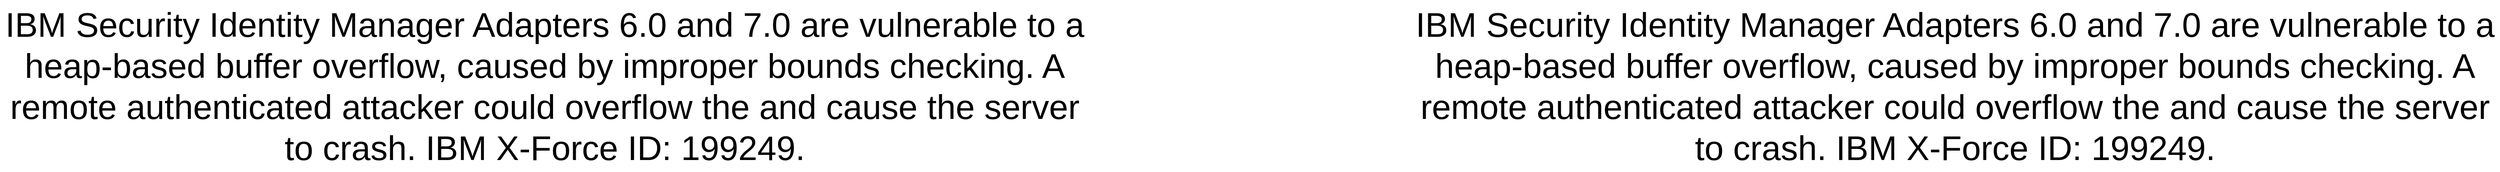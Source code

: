 <mxfile>
    <diagram id="O-mQP_ZHf2wh6EsdOWU3" name="Page-1">
        <mxGraphModel dx="2973" dy="1826" grid="1" gridSize="10" guides="1" tooltips="1" connect="1" arrows="1" fold="1" page="1" pageScale="1" pageWidth="827" pageHeight="1169" math="0" shadow="0">
            <root>
                <mxCell id="0"/>
                <mxCell id="1" parent="0"/>
                <mxCell id="2" value="&lt;div style=&quot;font-size: 40px;&quot;&gt;IBM Security Identity Manager Adapters 6.0 and 7.0 are vulnerable to a&lt;/div&gt;&lt;div style=&quot;font-size: 40px;&quot;&gt;heap-based buffer overflow, caused by improper bounds checking. A&lt;/div&gt;&lt;div style=&quot;font-size: 40px;&quot;&gt;remote authenticated attacker could overflow the and cause the server&lt;/div&gt;&lt;div style=&quot;font-size: 40px;&quot;&gt;to crash. IBM X-Force ID: 199249.&lt;/div&gt;" style="text;html=1;align=center;verticalAlign=middle;resizable=0;points=[];autosize=1;strokeColor=none;fillColor=none;fontSize=40;" vertex="1" parent="1">
                    <mxGeometry x="-555" y="410" width="1270" height="200" as="geometry"/>
                </mxCell>
                <mxCell id="4" value="&lt;div style=&quot;font-size: 40px;&quot;&gt;IBM Security Identity Manager Adapters 6.0 and 7.0 are vulnerable to a&lt;/div&gt;&lt;div style=&quot;font-size: 40px;&quot;&gt;heap-based buffer overflow, caused by improper bounds checking. A&lt;/div&gt;&lt;div style=&quot;font-size: 40px;&quot;&gt;remote authenticated attacker could overflow the and cause the server&lt;/div&gt;&lt;div style=&quot;font-size: 40px;&quot;&gt;to crash. IBM X-Force ID: 199249.&lt;/div&gt;" style="text;html=1;align=center;verticalAlign=middle;resizable=0;points=[];autosize=1;strokeColor=none;fillColor=none;fontSize=40;" vertex="1" parent="1">
                    <mxGeometry x="1090" y="410" width="1270" height="200" as="geometry"/>
                </mxCell>
            </root>
        </mxGraphModel>
    </diagram>
</mxfile>